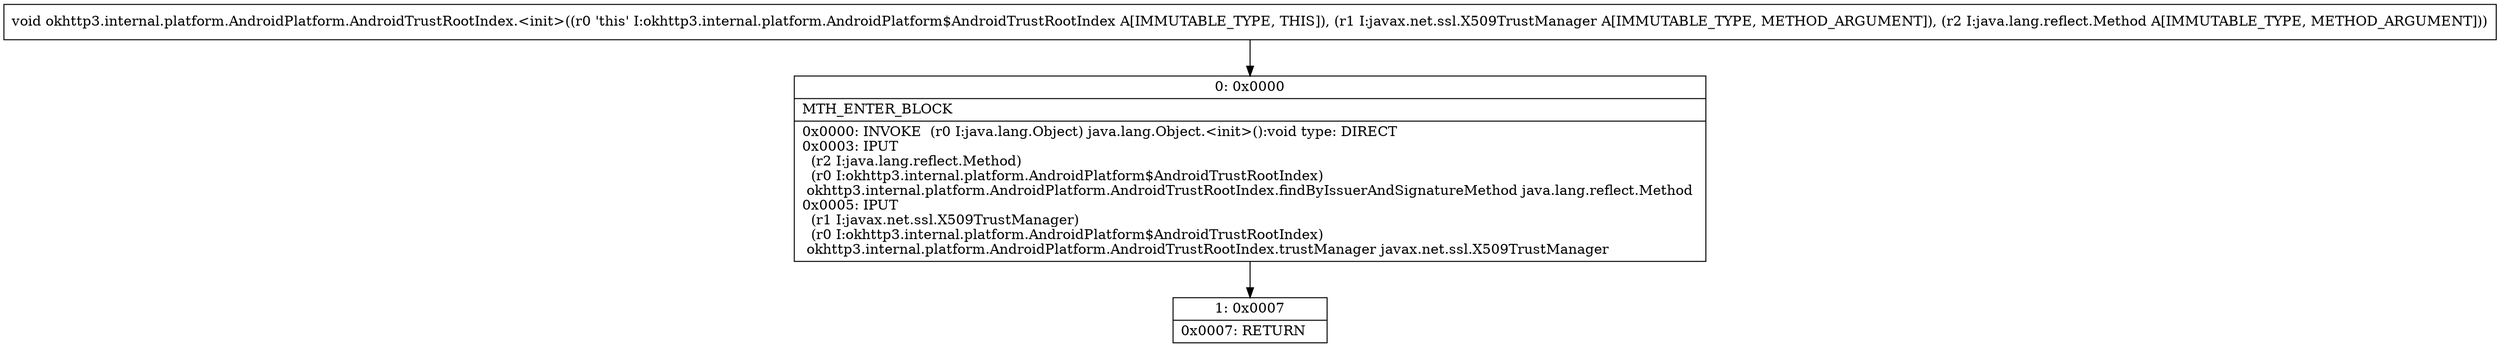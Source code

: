 digraph "CFG forokhttp3.internal.platform.AndroidPlatform.AndroidTrustRootIndex.\<init\>(Ljavax\/net\/ssl\/X509TrustManager;Ljava\/lang\/reflect\/Method;)V" {
Node_0 [shape=record,label="{0\:\ 0x0000|MTH_ENTER_BLOCK\l|0x0000: INVOKE  (r0 I:java.lang.Object) java.lang.Object.\<init\>():void type: DIRECT \l0x0003: IPUT  \l  (r2 I:java.lang.reflect.Method)\l  (r0 I:okhttp3.internal.platform.AndroidPlatform$AndroidTrustRootIndex)\l okhttp3.internal.platform.AndroidPlatform.AndroidTrustRootIndex.findByIssuerAndSignatureMethod java.lang.reflect.Method \l0x0005: IPUT  \l  (r1 I:javax.net.ssl.X509TrustManager)\l  (r0 I:okhttp3.internal.platform.AndroidPlatform$AndroidTrustRootIndex)\l okhttp3.internal.platform.AndroidPlatform.AndroidTrustRootIndex.trustManager javax.net.ssl.X509TrustManager \l}"];
Node_1 [shape=record,label="{1\:\ 0x0007|0x0007: RETURN   \l}"];
MethodNode[shape=record,label="{void okhttp3.internal.platform.AndroidPlatform.AndroidTrustRootIndex.\<init\>((r0 'this' I:okhttp3.internal.platform.AndroidPlatform$AndroidTrustRootIndex A[IMMUTABLE_TYPE, THIS]), (r1 I:javax.net.ssl.X509TrustManager A[IMMUTABLE_TYPE, METHOD_ARGUMENT]), (r2 I:java.lang.reflect.Method A[IMMUTABLE_TYPE, METHOD_ARGUMENT])) }"];
MethodNode -> Node_0;
Node_0 -> Node_1;
}

